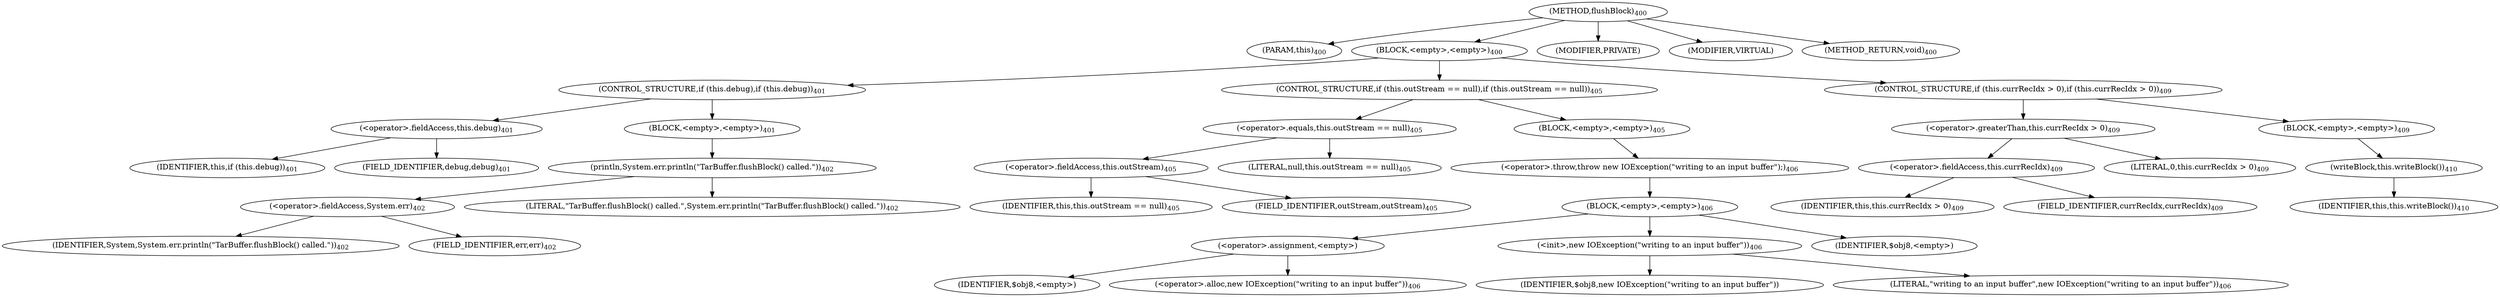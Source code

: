 digraph "flushBlock" {  
"876" [label = <(METHOD,flushBlock)<SUB>400</SUB>> ]
"122" [label = <(PARAM,this)<SUB>400</SUB>> ]
"877" [label = <(BLOCK,&lt;empty&gt;,&lt;empty&gt;)<SUB>400</SUB>> ]
"878" [label = <(CONTROL_STRUCTURE,if (this.debug),if (this.debug))<SUB>401</SUB>> ]
"879" [label = <(&lt;operator&gt;.fieldAccess,this.debug)<SUB>401</SUB>> ]
"121" [label = <(IDENTIFIER,this,if (this.debug))<SUB>401</SUB>> ]
"880" [label = <(FIELD_IDENTIFIER,debug,debug)<SUB>401</SUB>> ]
"881" [label = <(BLOCK,&lt;empty&gt;,&lt;empty&gt;)<SUB>401</SUB>> ]
"882" [label = <(println,System.err.println(&quot;TarBuffer.flushBlock() called.&quot;))<SUB>402</SUB>> ]
"883" [label = <(&lt;operator&gt;.fieldAccess,System.err)<SUB>402</SUB>> ]
"884" [label = <(IDENTIFIER,System,System.err.println(&quot;TarBuffer.flushBlock() called.&quot;))<SUB>402</SUB>> ]
"885" [label = <(FIELD_IDENTIFIER,err,err)<SUB>402</SUB>> ]
"886" [label = <(LITERAL,&quot;TarBuffer.flushBlock() called.&quot;,System.err.println(&quot;TarBuffer.flushBlock() called.&quot;))<SUB>402</SUB>> ]
"887" [label = <(CONTROL_STRUCTURE,if (this.outStream == null),if (this.outStream == null))<SUB>405</SUB>> ]
"888" [label = <(&lt;operator&gt;.equals,this.outStream == null)<SUB>405</SUB>> ]
"889" [label = <(&lt;operator&gt;.fieldAccess,this.outStream)<SUB>405</SUB>> ]
"123" [label = <(IDENTIFIER,this,this.outStream == null)<SUB>405</SUB>> ]
"890" [label = <(FIELD_IDENTIFIER,outStream,outStream)<SUB>405</SUB>> ]
"891" [label = <(LITERAL,null,this.outStream == null)<SUB>405</SUB>> ]
"892" [label = <(BLOCK,&lt;empty&gt;,&lt;empty&gt;)<SUB>405</SUB>> ]
"893" [label = <(&lt;operator&gt;.throw,throw new IOException(&quot;writing to an input buffer&quot;);)<SUB>406</SUB>> ]
"894" [label = <(BLOCK,&lt;empty&gt;,&lt;empty&gt;)<SUB>406</SUB>> ]
"895" [label = <(&lt;operator&gt;.assignment,&lt;empty&gt;)> ]
"896" [label = <(IDENTIFIER,$obj8,&lt;empty&gt;)> ]
"897" [label = <(&lt;operator&gt;.alloc,new IOException(&quot;writing to an input buffer&quot;))<SUB>406</SUB>> ]
"898" [label = <(&lt;init&gt;,new IOException(&quot;writing to an input buffer&quot;))<SUB>406</SUB>> ]
"899" [label = <(IDENTIFIER,$obj8,new IOException(&quot;writing to an input buffer&quot;))> ]
"900" [label = <(LITERAL,&quot;writing to an input buffer&quot;,new IOException(&quot;writing to an input buffer&quot;))<SUB>406</SUB>> ]
"901" [label = <(IDENTIFIER,$obj8,&lt;empty&gt;)> ]
"902" [label = <(CONTROL_STRUCTURE,if (this.currRecIdx &gt; 0),if (this.currRecIdx &gt; 0))<SUB>409</SUB>> ]
"903" [label = <(&lt;operator&gt;.greaterThan,this.currRecIdx &gt; 0)<SUB>409</SUB>> ]
"904" [label = <(&lt;operator&gt;.fieldAccess,this.currRecIdx)<SUB>409</SUB>> ]
"124" [label = <(IDENTIFIER,this,this.currRecIdx &gt; 0)<SUB>409</SUB>> ]
"905" [label = <(FIELD_IDENTIFIER,currRecIdx,currRecIdx)<SUB>409</SUB>> ]
"906" [label = <(LITERAL,0,this.currRecIdx &gt; 0)<SUB>409</SUB>> ]
"907" [label = <(BLOCK,&lt;empty&gt;,&lt;empty&gt;)<SUB>409</SUB>> ]
"908" [label = <(writeBlock,this.writeBlock())<SUB>410</SUB>> ]
"125" [label = <(IDENTIFIER,this,this.writeBlock())<SUB>410</SUB>> ]
"909" [label = <(MODIFIER,PRIVATE)> ]
"910" [label = <(MODIFIER,VIRTUAL)> ]
"911" [label = <(METHOD_RETURN,void)<SUB>400</SUB>> ]
  "876" -> "122" 
  "876" -> "877" 
  "876" -> "909" 
  "876" -> "910" 
  "876" -> "911" 
  "877" -> "878" 
  "877" -> "887" 
  "877" -> "902" 
  "878" -> "879" 
  "878" -> "881" 
  "879" -> "121" 
  "879" -> "880" 
  "881" -> "882" 
  "882" -> "883" 
  "882" -> "886" 
  "883" -> "884" 
  "883" -> "885" 
  "887" -> "888" 
  "887" -> "892" 
  "888" -> "889" 
  "888" -> "891" 
  "889" -> "123" 
  "889" -> "890" 
  "892" -> "893" 
  "893" -> "894" 
  "894" -> "895" 
  "894" -> "898" 
  "894" -> "901" 
  "895" -> "896" 
  "895" -> "897" 
  "898" -> "899" 
  "898" -> "900" 
  "902" -> "903" 
  "902" -> "907" 
  "903" -> "904" 
  "903" -> "906" 
  "904" -> "124" 
  "904" -> "905" 
  "907" -> "908" 
  "908" -> "125" 
}
